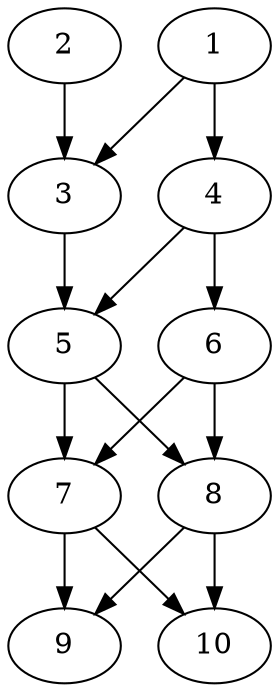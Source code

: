 // DAG automatically generated by daggen at Thu Oct  3 13:58:04 2019
// ./daggen --dot -n 10 --ccr 0.3 --fat 0.5 --regular 0.7 --density 0.9 --mindata 5242880 --maxdata 52428800 
digraph G {
  1 [size="161140053", alpha="0.08", expect_size="48342016"] 
  1 -> 3 [size ="48342016"]
  1 -> 4 [size ="48342016"]
  2 [size="29777920", alpha="0.17", expect_size="8933376"] 
  2 -> 3 [size ="8933376"]
  3 [size="115384320", alpha="0.12", expect_size="34615296"] 
  3 -> 5 [size ="34615296"]
  4 [size="149254827", alpha="0.09", expect_size="44776448"] 
  4 -> 5 [size ="44776448"]
  4 -> 6 [size ="44776448"]
  5 [size="171762347", alpha="0.15", expect_size="51528704"] 
  5 -> 7 [size ="51528704"]
  5 -> 8 [size ="51528704"]
  6 [size="144305493", alpha="0.04", expect_size="43291648"] 
  6 -> 7 [size ="43291648"]
  6 -> 8 [size ="43291648"]
  7 [size="116121600", alpha="0.10", expect_size="34836480"] 
  7 -> 9 [size ="34836480"]
  7 -> 10 [size ="34836480"]
  8 [size="66775040", alpha="0.10", expect_size="20032512"] 
  8 -> 9 [size ="20032512"]
  8 -> 10 [size ="20032512"]
  9 [size="106642773", alpha="0.19", expect_size="31992832"] 
  10 [size="139298133", alpha="0.04", expect_size="41789440"] 
}
